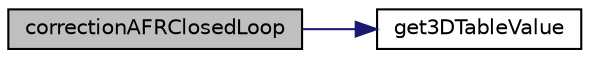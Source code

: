 digraph "correctionAFRClosedLoop"
{
 // LATEX_PDF_SIZE
  edge [fontname="Helvetica",fontsize="10",labelfontname="Helvetica",labelfontsize="10"];
  node [fontname="Helvetica",fontsize="10",shape=record];
  rankdir="LR";
  Node5 [label="correctionAFRClosedLoop",height=0.2,width=0.4,color="black", fillcolor="grey75", style="filled", fontcolor="black",tooltip=" "];
  Node5 -> Node6 [color="midnightblue",fontsize="10",style="solid",fontname="Helvetica"];
  Node6 [label="get3DTableValue",height=0.2,width=0.4,color="black", fillcolor="white", style="filled",URL="$table_8h.html#abcb4d91b651f8d47cbaae711ed938a0f",tooltip=" "];
}
